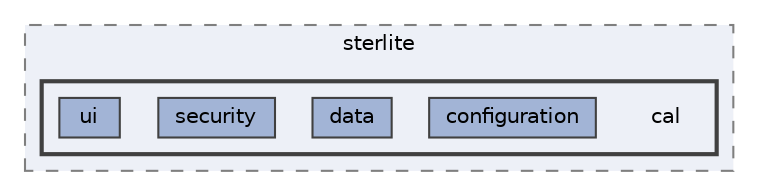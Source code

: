 digraph "repository/cal-web/src/main/java/com/sterlite/cal"
{
 // LATEX_PDF_SIZE
  bgcolor="transparent";
  edge [fontname=Helvetica,fontsize=10,labelfontname=Helvetica,labelfontsize=10];
  node [fontname=Helvetica,fontsize=10,shape=box,height=0.2,width=0.4];
  compound=true
  subgraph clusterdir_510be5386b047062e80933fadd5682ac {
    graph [ bgcolor="#edf0f7", pencolor="grey50", label="sterlite", fontname=Helvetica,fontsize=10 style="filled,dashed", URL="dir_510be5386b047062e80933fadd5682ac.html",tooltip=""]
  subgraph clusterdir_9c4fca0ce4741c62a9e5f6805097e245 {
    graph [ bgcolor="#edf0f7", pencolor="grey25", label="", fontname=Helvetica,fontsize=10 style="filled,bold", URL="dir_9c4fca0ce4741c62a9e5f6805097e245.html",tooltip=""]
    dir_9c4fca0ce4741c62a9e5f6805097e245 [shape=plaintext, label="cal"];
  dir_ed2039aef6fe94e6cc5048712034c752 [label="configuration", fillcolor="#a2b4d6", color="grey25", style="filled", URL="dir_ed2039aef6fe94e6cc5048712034c752.html",tooltip=""];
  dir_01d778bed6c3a752bc1e1de50a653756 [label="data", fillcolor="#a2b4d6", color="grey25", style="filled", URL="dir_01d778bed6c3a752bc1e1de50a653756.html",tooltip=""];
  dir_47a086017ee4c4309b6e6abbd723121f [label="security", fillcolor="#a2b4d6", color="grey25", style="filled", URL="dir_47a086017ee4c4309b6e6abbd723121f.html",tooltip=""];
  dir_a6f07d71b2a44cd94ea98b1a8cd49e32 [label="ui", fillcolor="#a2b4d6", color="grey25", style="filled", URL="dir_a6f07d71b2a44cd94ea98b1a8cd49e32.html",tooltip=""];
  }
  }
}
